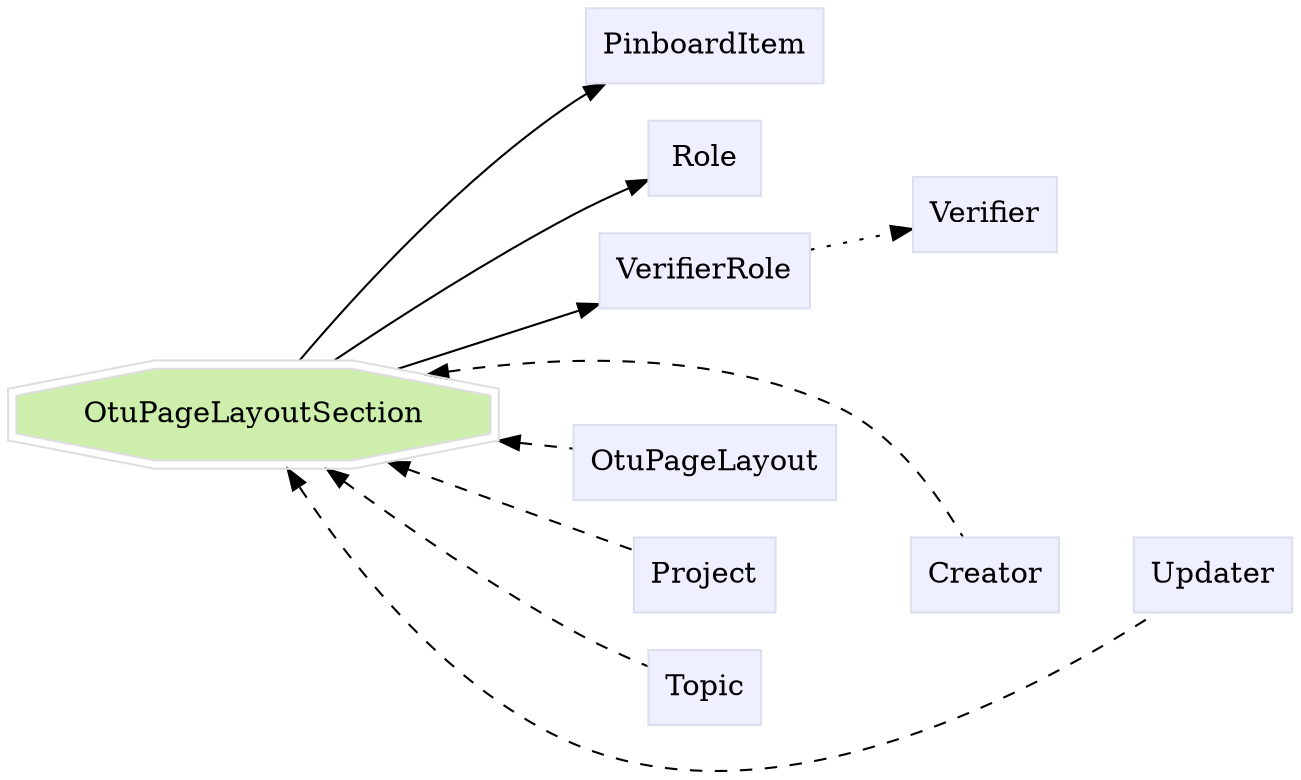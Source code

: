 digraph OtuPageLayoutSection {
	graph [bb="0,0,542.16,364.34",
		label="",
		outputorder=edgesfirst,
		rankdir=LR
	];
	node [label="\N"];
	subgraph annotator_cluster {
		graph [rank=min];
	}
	subgraph core {
	}
	subgraph supporting {
		OtuPageLayoutSection	[color="#dedede",
			fillcolor="#cdefab",
			group=target,
			height=0.61111,
			href="/develop/Data/models.html#otu-page-layout-section",
			label=OtuPageLayoutSection,
			pos="108.33,169.34",
			shape=doubleoctagon,
			style=filled,
			target=_top,
			width=3.0092];
		PinboardItem	[color="#dddeee",
			fillcolor="#eeefff",
			group=supporting,
			height=0.5,
			href="/develop/Data/models.html#pinboard-item",
			label=PinboardItem,
			pos="303.04,346.34",
			shape=box,
			style=filled,
			target=_top,
			width=1.2535];
		Role	[color="#dddeee",
			fillcolor="#eeefff",
			group=supporting,
			height=0.5,
			href="/develop/Data/models.html#role",
			label=Role,
			pos="303.04,292.34",
			shape=box,
			style=filled,
			target=_top,
			width=0.75];
		VerifierRole	[color="#dddeee",
			fillcolor="#eeefff",
			group=supporting,
			height=0.5,
			href="/develop/Data/models.html#verifier-role",
			label=VerifierRole,
			pos="303.04,238.34",
			shape=box,
			style=filled,
			target=_top,
			width=1.1493];
		Verifier	[color="#dddeee",
			fillcolor="#eeefff",
			group=supporting,
			height=0.5,
			href="/develop/Data/models.html#verifier",
			label=Verifier,
			pos="418.04,265.34",
			shape=box,
			style=filled,
			target=_top,
			width=0.79514];
		Creator	[color="#dddeee",
			fillcolor="#eeefff",
			group=supporting,
			height=0.5,
			href="/develop/Data/models.html#creator",
			label=Creator,
			pos="418.04,92.344",
			shape=box,
			style=filled,
			target=_top,
			width=0.78472];
		OtuPageLayout	[color="#dddeee",
			fillcolor="#eeefff",
			group=supporting,
			height=0.5,
			href="/develop/Data/models.html#otu-page-layout",
			label=OtuPageLayout,
			pos="303.04,146.34",
			shape=box,
			style=filled,
			target=_top,
			width=1.3993];
		Project	[color="#dddeee",
			fillcolor="#eeefff",
			group=supporting,
			height=0.5,
			href="/develop/Data/models.html#project",
			label=Project,
			pos="303.04,92.344",
			shape=box,
			style=filled,
			target=_top,
			width=0.75347];
		Topic	[color="#dddeee",
			fillcolor="#eeefff",
			group=supporting,
			height=0.5,
			href="/develop/Data/models.html#topic",
			label=Topic,
			pos="303.04,38.344",
			shape=box,
			style=filled,
			target=_top,
			width=0.75];
		Updater	[color="#dddeee",
			fillcolor="#eeefff",
			group=supporting,
			height=0.5,
			href="/develop/Data/models.html#updater",
			label=Updater,
			pos="512.41,92.344",
			shape=box,
			style=filled,
			target=_top,
			width=0.82639];
	}
	OtuPageLayoutSection -> PinboardItem	[pos="e,265.37,327.97 126.97,191.77 152.37,223.05 201.79,280.33 252.66,319.34 253.78,320.2 254.92,321.04 256.08,321.87"];
	OtuPageLayoutSection -> Role	[pos="e,275.65,278.48 140.96,191.72 169.66,211.73 213.36,241.5 252.66,265.34 256.91,267.92 261.42,270.54 265.92,273.08"];
	OtuPageLayoutSection -> VerifierRole	[pos="e,261.34,223.77 165.59,189.49 192.54,199.14 224.58,210.61 250.84,220.01"];
	OtuPageLayoutSection -> Creator	[dir=back,
		pos="s,180.31,186.86 191.58,188.67 240.92,196.01 303.55,197.58 353.41,173.34 380.11,160.37 398.94,130.16 408.88,110.53",
		style=dashed];
	OtuPageLayoutSection -> OtuPageLayout	[dir=back,
		pos="s,211.33,157.17 222.64,155.82 232.98,154.59 243.06,153.38 252.37,152.27",
		style=dashed];
	OtuPageLayoutSection -> Project	[dir=back,
		pos="s,161.48,148.51 172.13,144.25 207.2,130.24 249.06,113.51 275.59,102.91",
		style=dashed];
	OtuPageLayoutSection -> Topic	[dir=back,
		pos="s,137.95,146.91 146.73,140.19 175.13,118.55 215.5,88.851 252.66,65.344 259.93,60.747 268.04,56.121 275.54,52.027",
		style=dashed];
	OtuPageLayoutSection -> Updater	[dir=back,
		pos="s,121.33,146.92 127.01,137.27 150.16,99.02 194.69,37.025 252.66,11.344 336.16,-25.644 441.7,39.945 487.93,73.883",
		style=dashed];
	Role -> Verifier	[pos="e,389.14,272.01 330.53,286.01 344.71,282.63 362.43,278.39 378.13,274.64",
		style=invis];
	VerifierRole -> Verifier	[pos="e,389.03,258.65 344.84,248.09 355.61,250.66 367.2,253.44 377.89,255.99",
		style=dotted];
	Creator -> Updater	[pos="e,482.44,92.344 446.76,92.344 454.41,92.344 462.88,92.344 471.1,92.344",
		style=invis];
	Project -> Creator	[pos="e,389.53,92.344 330.53,92.344 344.67,92.344 362.34,92.344 378.02,92.344",
		style=invis];
}
